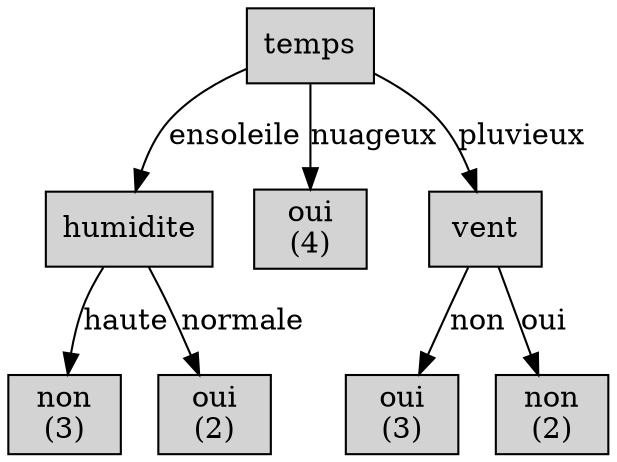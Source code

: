 digraph ID3_Tree {
"0" [shape=box, style=filled, label="temps
", weight=1]
"1" [shape=box, style=filled, label="humidite
", weight=2]
0 -> 1 [ label = "ensoleile"];
"2" [shape=box, style=filled, label="non
(3)
", weight=3]
1 -> 2 [ label = "haute"];
"3" [shape=box, style=filled, label="oui
(2)
", weight=3]
1 -> 3 [ label = "normale"];
"4" [shape=box, style=filled, label="oui
(4)
", weight=2]
0 -> 4 [ label = "nuageux"];
"5" [shape=box, style=filled, label="vent
", weight=2]
0 -> 5 [ label = "pluvieux"];
"6" [shape=box, style=filled, label="oui
(3)
", weight=3]
5 -> 6 [ label = "non"];
"7" [shape=box, style=filled, label="non
(2)
", weight=3]
5 -> 7 [ label = "oui"];
{rank=same; 0;};
{rank=same; 1;4;5;};
{rank=same; 2;3;6;7;};
}